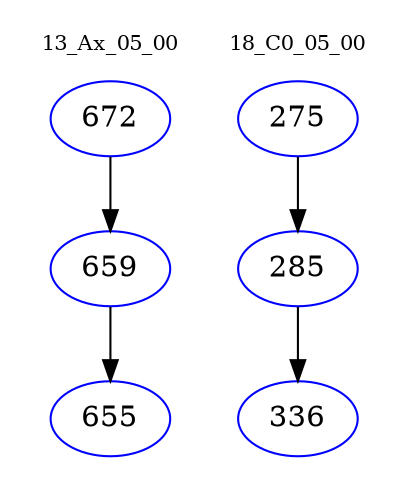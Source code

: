 digraph{
subgraph cluster_0 {
color = white
label = "13_Ax_05_00";
fontsize=10;
T0_672 [label="672", color="blue"]
T0_672 -> T0_659 [color="black"]
T0_659 [label="659", color="blue"]
T0_659 -> T0_655 [color="black"]
T0_655 [label="655", color="blue"]
}
subgraph cluster_1 {
color = white
label = "18_C0_05_00";
fontsize=10;
T1_275 [label="275", color="blue"]
T1_275 -> T1_285 [color="black"]
T1_285 [label="285", color="blue"]
T1_285 -> T1_336 [color="black"]
T1_336 [label="336", color="blue"]
}
}
